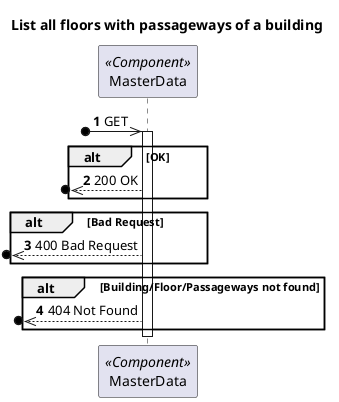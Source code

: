 @startuml
'https://plantuml.com/sequence-diagram

autonumber
skinparam packageStyle rect

title List all floors with passageways of a building

participant "MasterData" as MD <<Component>>

?o->> MD : GET

activate MD
alt OK
   ?o<<--MD : 200 OK
end
alt Bad Request
   ?o<<--MD : 400 Bad Request
end
alt Building/Floor/Passageways not found
   ?o<<--MD : 404 Not Found
end
deactivate MD

@enduml
